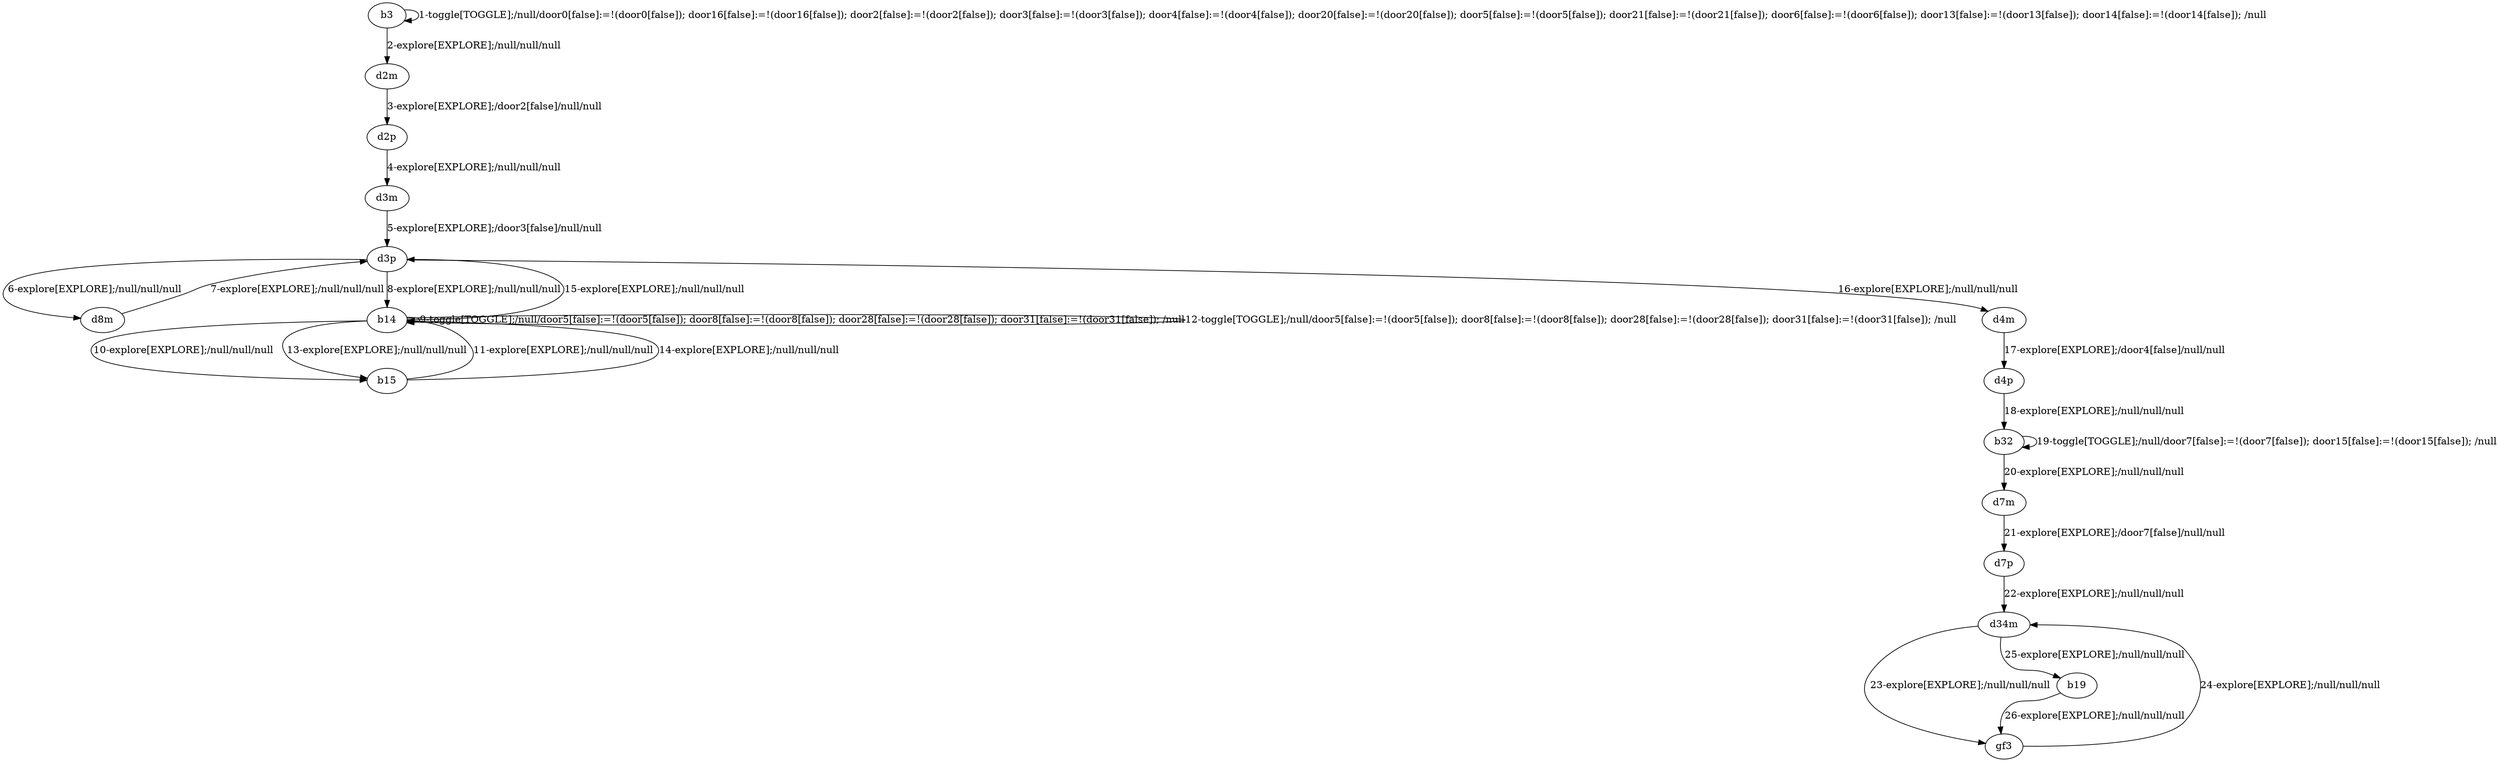 # Total number of goals covered by this test: 1
# b19 --> gf3

digraph g {
"b3" -> "b3" [label = "1-toggle[TOGGLE];/null/door0[false]:=!(door0[false]); door16[false]:=!(door16[false]); door2[false]:=!(door2[false]); door3[false]:=!(door3[false]); door4[false]:=!(door4[false]); door20[false]:=!(door20[false]); door5[false]:=!(door5[false]); door21[false]:=!(door21[false]); door6[false]:=!(door6[false]); door13[false]:=!(door13[false]); door14[false]:=!(door14[false]); /null"];
"b3" -> "d2m" [label = "2-explore[EXPLORE];/null/null/null"];
"d2m" -> "d2p" [label = "3-explore[EXPLORE];/door2[false]/null/null"];
"d2p" -> "d3m" [label = "4-explore[EXPLORE];/null/null/null"];
"d3m" -> "d3p" [label = "5-explore[EXPLORE];/door3[false]/null/null"];
"d3p" -> "d8m" [label = "6-explore[EXPLORE];/null/null/null"];
"d8m" -> "d3p" [label = "7-explore[EXPLORE];/null/null/null"];
"d3p" -> "b14" [label = "8-explore[EXPLORE];/null/null/null"];
"b14" -> "b14" [label = "9-toggle[TOGGLE];/null/door5[false]:=!(door5[false]); door8[false]:=!(door8[false]); door28[false]:=!(door28[false]); door31[false]:=!(door31[false]); /null"];
"b14" -> "b15" [label = "10-explore[EXPLORE];/null/null/null"];
"b15" -> "b14" [label = "11-explore[EXPLORE];/null/null/null"];
"b14" -> "b14" [label = "12-toggle[TOGGLE];/null/door5[false]:=!(door5[false]); door8[false]:=!(door8[false]); door28[false]:=!(door28[false]); door31[false]:=!(door31[false]); /null"];
"b14" -> "b15" [label = "13-explore[EXPLORE];/null/null/null"];
"b15" -> "b14" [label = "14-explore[EXPLORE];/null/null/null"];
"b14" -> "d3p" [label = "15-explore[EXPLORE];/null/null/null"];
"d3p" -> "d4m" [label = "16-explore[EXPLORE];/null/null/null"];
"d4m" -> "d4p" [label = "17-explore[EXPLORE];/door4[false]/null/null"];
"d4p" -> "b32" [label = "18-explore[EXPLORE];/null/null/null"];
"b32" -> "b32" [label = "19-toggle[TOGGLE];/null/door7[false]:=!(door7[false]); door15[false]:=!(door15[false]); /null"];
"b32" -> "d7m" [label = "20-explore[EXPLORE];/null/null/null"];
"d7m" -> "d7p" [label = "21-explore[EXPLORE];/door7[false]/null/null"];
"d7p" -> "d34m" [label = "22-explore[EXPLORE];/null/null/null"];
"d34m" -> "gf3" [label = "23-explore[EXPLORE];/null/null/null"];
"gf3" -> "d34m" [label = "24-explore[EXPLORE];/null/null/null"];
"d34m" -> "b19" [label = "25-explore[EXPLORE];/null/null/null"];
"b19" -> "gf3" [label = "26-explore[EXPLORE];/null/null/null"];
}